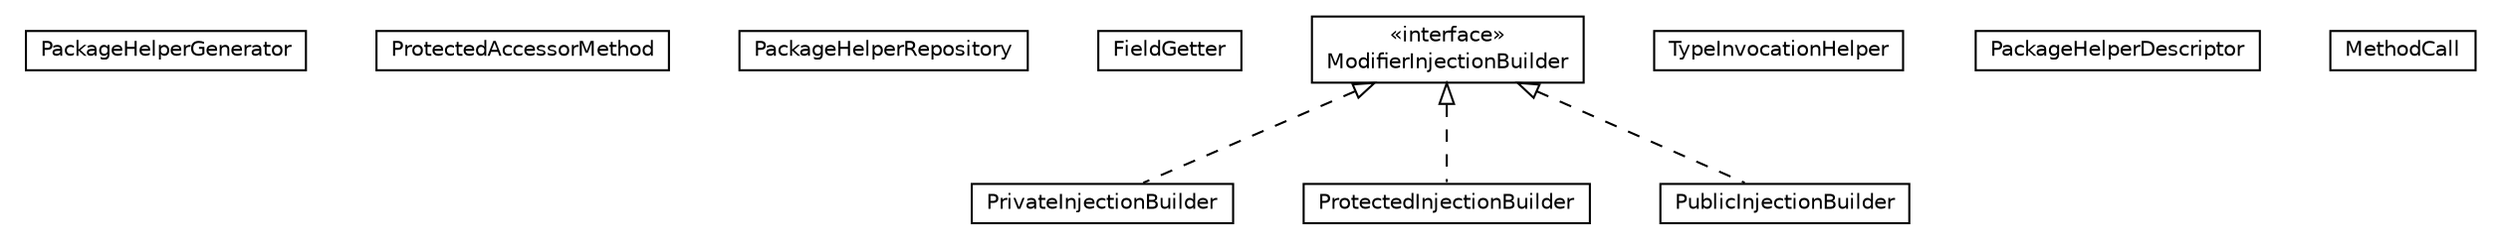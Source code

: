 #!/usr/local/bin/dot
#
# Class diagram 
# Generated by UMLGraph version 5.1 (http://www.umlgraph.org/)
#

digraph G {
	edge [fontname="Helvetica",fontsize=10,labelfontname="Helvetica",labelfontsize=10];
	node [fontname="Helvetica",fontsize=10,shape=plaintext];
	nodesep=0.25;
	ranksep=0.5;
	// org.androidtransfuse.gen.invocationBuilder.PackageHelperGenerator
	c8016 [label=<<table title="org.androidtransfuse.gen.invocationBuilder.PackageHelperGenerator" border="0" cellborder="1" cellspacing="0" cellpadding="2" port="p" href="./PackageHelperGenerator.html">
		<tr><td><table border="0" cellspacing="0" cellpadding="1">
<tr><td align="center" balign="center"> PackageHelperGenerator </td></tr>
		</table></td></tr>
		</table>>, fontname="Helvetica", fontcolor="black", fontsize=10.0];
	// org.androidtransfuse.gen.invocationBuilder.ProtectedAccessorMethod
	c8017 [label=<<table title="org.androidtransfuse.gen.invocationBuilder.ProtectedAccessorMethod" border="0" cellborder="1" cellspacing="0" cellpadding="2" port="p" href="./ProtectedAccessorMethod.html">
		<tr><td><table border="0" cellspacing="0" cellpadding="1">
<tr><td align="center" balign="center"> ProtectedAccessorMethod </td></tr>
		</table></td></tr>
		</table>>, fontname="Helvetica", fontcolor="black", fontsize=10.0];
	// org.androidtransfuse.gen.invocationBuilder.PackageHelperRepository
	c8018 [label=<<table title="org.androidtransfuse.gen.invocationBuilder.PackageHelperRepository" border="0" cellborder="1" cellspacing="0" cellpadding="2" port="p" href="./PackageHelperRepository.html">
		<tr><td><table border="0" cellspacing="0" cellpadding="1">
<tr><td align="center" balign="center"> PackageHelperRepository </td></tr>
		</table></td></tr>
		</table>>, fontname="Helvetica", fontcolor="black", fontsize=10.0];
	// org.androidtransfuse.gen.invocationBuilder.FieldGetter
	c8019 [label=<<table title="org.androidtransfuse.gen.invocationBuilder.FieldGetter" border="0" cellborder="1" cellspacing="0" cellpadding="2" port="p" href="./FieldGetter.html">
		<tr><td><table border="0" cellspacing="0" cellpadding="1">
<tr><td align="center" balign="center"> FieldGetter </td></tr>
		</table></td></tr>
		</table>>, fontname="Helvetica", fontcolor="black", fontsize=10.0];
	// org.androidtransfuse.gen.invocationBuilder.PrivateInjectionBuilder
	c8020 [label=<<table title="org.androidtransfuse.gen.invocationBuilder.PrivateInjectionBuilder" border="0" cellborder="1" cellspacing="0" cellpadding="2" port="p" href="./PrivateInjectionBuilder.html">
		<tr><td><table border="0" cellspacing="0" cellpadding="1">
<tr><td align="center" balign="center"> PrivateInjectionBuilder </td></tr>
		</table></td></tr>
		</table>>, fontname="Helvetica", fontcolor="black", fontsize=10.0];
	// org.androidtransfuse.gen.invocationBuilder.ProtectedInjectionBuilder
	c8021 [label=<<table title="org.androidtransfuse.gen.invocationBuilder.ProtectedInjectionBuilder" border="0" cellborder="1" cellspacing="0" cellpadding="2" port="p" href="./ProtectedInjectionBuilder.html">
		<tr><td><table border="0" cellspacing="0" cellpadding="1">
<tr><td align="center" balign="center"> ProtectedInjectionBuilder </td></tr>
		</table></td></tr>
		</table>>, fontname="Helvetica", fontcolor="black", fontsize=10.0];
	// org.androidtransfuse.gen.invocationBuilder.PublicInjectionBuilder
	c8022 [label=<<table title="org.androidtransfuse.gen.invocationBuilder.PublicInjectionBuilder" border="0" cellborder="1" cellspacing="0" cellpadding="2" port="p" href="./PublicInjectionBuilder.html">
		<tr><td><table border="0" cellspacing="0" cellpadding="1">
<tr><td align="center" balign="center"> PublicInjectionBuilder </td></tr>
		</table></td></tr>
		</table>>, fontname="Helvetica", fontcolor="black", fontsize=10.0];
	// org.androidtransfuse.gen.invocationBuilder.ModifierInjectionBuilder
	c8023 [label=<<table title="org.androidtransfuse.gen.invocationBuilder.ModifierInjectionBuilder" border="0" cellborder="1" cellspacing="0" cellpadding="2" port="p" href="./ModifierInjectionBuilder.html">
		<tr><td><table border="0" cellspacing="0" cellpadding="1">
<tr><td align="center" balign="center"> &#171;interface&#187; </td></tr>
<tr><td align="center" balign="center"> ModifierInjectionBuilder </td></tr>
		</table></td></tr>
		</table>>, fontname="Helvetica", fontcolor="black", fontsize=10.0];
	// org.androidtransfuse.gen.invocationBuilder.TypeInvocationHelper
	c8024 [label=<<table title="org.androidtransfuse.gen.invocationBuilder.TypeInvocationHelper" border="0" cellborder="1" cellspacing="0" cellpadding="2" port="p" href="./TypeInvocationHelper.html">
		<tr><td><table border="0" cellspacing="0" cellpadding="1">
<tr><td align="center" balign="center"> TypeInvocationHelper </td></tr>
		</table></td></tr>
		</table>>, fontname="Helvetica", fontcolor="black", fontsize=10.0];
	// org.androidtransfuse.gen.invocationBuilder.PackageHelperDescriptor
	c8025 [label=<<table title="org.androidtransfuse.gen.invocationBuilder.PackageHelperDescriptor" border="0" cellborder="1" cellspacing="0" cellpadding="2" port="p" href="./PackageHelperDescriptor.html">
		<tr><td><table border="0" cellspacing="0" cellpadding="1">
<tr><td align="center" balign="center"> PackageHelperDescriptor </td></tr>
		</table></td></tr>
		</table>>, fontname="Helvetica", fontcolor="black", fontsize=10.0];
	// org.androidtransfuse.gen.invocationBuilder.MethodCall
	c8026 [label=<<table title="org.androidtransfuse.gen.invocationBuilder.MethodCall" border="0" cellborder="1" cellspacing="0" cellpadding="2" port="p" href="./MethodCall.html">
		<tr><td><table border="0" cellspacing="0" cellpadding="1">
<tr><td align="center" balign="center"> MethodCall </td></tr>
		</table></td></tr>
		</table>>, fontname="Helvetica", fontcolor="black", fontsize=10.0];
	//org.androidtransfuse.gen.invocationBuilder.PrivateInjectionBuilder implements org.androidtransfuse.gen.invocationBuilder.ModifierInjectionBuilder
	c8023:p -> c8020:p [dir=back,arrowtail=empty,style=dashed];
	//org.androidtransfuse.gen.invocationBuilder.ProtectedInjectionBuilder implements org.androidtransfuse.gen.invocationBuilder.ModifierInjectionBuilder
	c8023:p -> c8021:p [dir=back,arrowtail=empty,style=dashed];
	//org.androidtransfuse.gen.invocationBuilder.PublicInjectionBuilder implements org.androidtransfuse.gen.invocationBuilder.ModifierInjectionBuilder
	c8023:p -> c8022:p [dir=back,arrowtail=empty,style=dashed];
}


